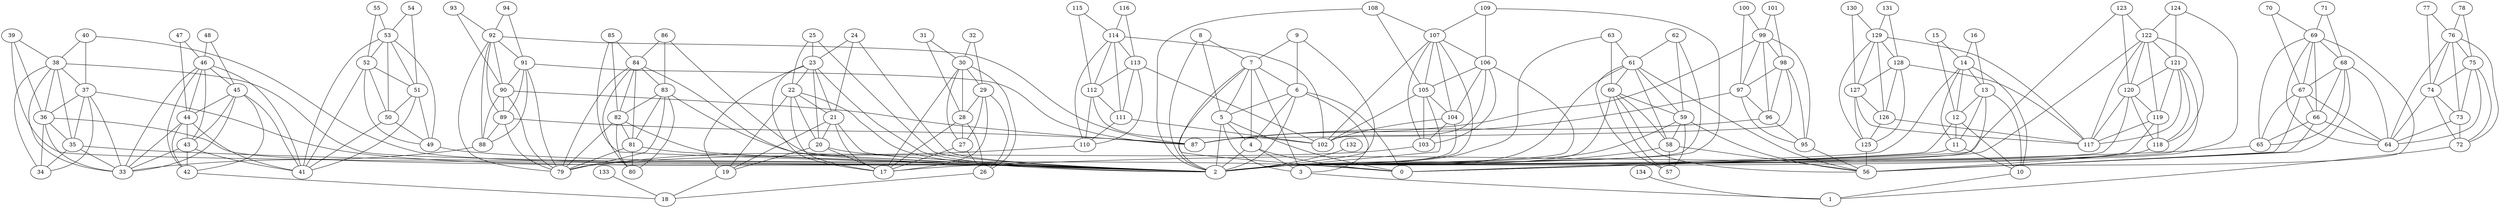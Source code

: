 graph G {
0;
1;
2;
3;
4;
5;
6;
7;
8;
9;
10;
11;
12;
13;
14;
15;
16;
17;
18;
19;
20;
21;
22;
23;
24;
25;
26;
27;
28;
29;
30;
31;
32;
33;
34;
35;
36;
37;
38;
39;
40;
41;
42;
43;
44;
45;
46;
47;
48;
49;
50;
51;
52;
53;
54;
55;
56;
57;
58;
59;
60;
61;
62;
63;
64;
65;
66;
67;
68;
69;
70;
71;
72;
73;
74;
75;
76;
77;
78;
79;
80;
81;
82;
83;
84;
85;
86;
87;
88;
89;
90;
91;
92;
93;
94;
95;
96;
97;
98;
99;
100;
101;
102;
103;
104;
105;
106;
107;
108;
109;
110;
111;
112;
113;
114;
115;
116;
117;
118;
119;
120;
121;
122;
123;
124;
125;
126;
127;
128;
129;
130;
131;
132;
133;
134;
3--1 ;
4--0 ;
4--2 ;
4--3 ;
5--0 ;
5--2 ;
5--3 ;
5--4 ;
6--2 ;
6--0 ;
6--3 ;
6--4 ;
6--5 ;
7--0 ;
7--2 ;
7--3 ;
7--4 ;
7--5 ;
7--6 ;
8--2 ;
8--5 ;
8--7 ;
9--2 ;
9--6 ;
9--7 ;
10--1 ;
11--0 ;
11--10 ;
12--0 ;
12--10 ;
12--11 ;
13--0 ;
13--10 ;
13--11 ;
13--12 ;
14--0 ;
14--10 ;
14--11 ;
14--12 ;
14--13 ;
15--12 ;
15--14 ;
16--13 ;
16--14 ;
19--18 ;
20--2 ;
20--17 ;
20--19 ;
21--17 ;
21--2 ;
21--19 ;
21--20 ;
22--2 ;
22--17 ;
22--19 ;
22--20 ;
22--21 ;
23--17 ;
23--2 ;
23--19 ;
23--20 ;
23--21 ;
23--22 ;
24--2 ;
24--21 ;
24--23 ;
25--2 ;
25--22 ;
25--23 ;
26--18 ;
27--17 ;
27--26 ;
28--17 ;
28--26 ;
28--27 ;
29--17 ;
29--26 ;
29--27 ;
29--28 ;
30--17 ;
30--26 ;
30--27 ;
30--28 ;
30--29 ;
31--28 ;
31--30 ;
32--29 ;
32--30 ;
35--2 ;
35--33 ;
35--34 ;
36--33 ;
36--2 ;
36--34 ;
36--35 ;
37--2 ;
37--33 ;
37--34 ;
37--35 ;
37--36 ;
38--33 ;
38--2 ;
38--34 ;
38--35 ;
38--36 ;
38--37 ;
39--2 ;
39--36 ;
39--38 ;
40--2 ;
40--37 ;
40--38 ;
42--18 ;
43--33 ;
43--41 ;
43--42 ;
44--33 ;
44--41 ;
44--42 ;
44--43 ;
45--41 ;
45--33 ;
45--42 ;
45--43 ;
45--44 ;
46--33 ;
46--41 ;
46--42 ;
46--43 ;
46--44 ;
46--45 ;
47--44 ;
47--46 ;
48--45 ;
48--46 ;
49--0 ;
50--41 ;
50--49 ;
51--41 ;
51--49 ;
51--50 ;
52--41 ;
52--49 ;
52--50 ;
52--51 ;
53--41 ;
53--49 ;
53--50 ;
53--51 ;
53--52 ;
54--51 ;
54--53 ;
55--52 ;
55--53 ;
58--2 ;
58--56 ;
58--57 ;
59--56 ;
59--2 ;
59--57 ;
59--58 ;
60--2 ;
60--56 ;
60--57 ;
60--58 ;
60--59 ;
61--56 ;
61--2 ;
61--57 ;
61--58 ;
61--59 ;
61--60 ;
62--2 ;
62--59 ;
62--61 ;
63--2 ;
63--60 ;
63--61 ;
65--17 ;
66--56 ;
66--64 ;
66--65 ;
67--56 ;
67--64 ;
67--65 ;
67--66 ;
68--64 ;
68--56 ;
68--65 ;
68--66 ;
68--67 ;
69--56 ;
69--64 ;
69--65 ;
69--66 ;
69--67 ;
69--68 ;
70--67 ;
70--69 ;
71--68 ;
71--69 ;
72--1 ;
73--64 ;
73--72 ;
74--64 ;
74--72 ;
74--73 ;
75--64 ;
75--72 ;
75--73 ;
75--74 ;
76--64 ;
76--72 ;
76--73 ;
76--74 ;
76--75 ;
77--74 ;
77--76 ;
78--75 ;
78--76 ;
81--2 ;
81--79 ;
81--80 ;
82--79 ;
82--2 ;
82--80 ;
82--81 ;
83--2 ;
83--79 ;
83--80 ;
83--81 ;
83--82 ;
84--79 ;
84--2 ;
84--80 ;
84--81 ;
84--82 ;
84--83 ;
85--2 ;
85--82 ;
85--84 ;
86--2 ;
86--83 ;
86--84 ;
88--33 ;
89--79 ;
89--87 ;
89--88 ;
90--79 ;
90--87 ;
90--88 ;
90--89 ;
91--87 ;
91--79 ;
91--88 ;
91--89 ;
91--90 ;
92--79 ;
92--87 ;
92--88 ;
92--89 ;
92--90 ;
92--91 ;
93--90 ;
93--92 ;
94--91 ;
94--92 ;
95--56 ;
96--87 ;
96--95 ;
97--87 ;
97--95 ;
97--96 ;
98--87 ;
98--95 ;
98--96 ;
98--97 ;
99--87 ;
99--95 ;
99--96 ;
99--97 ;
99--98 ;
100--97 ;
100--99 ;
101--98 ;
101--99 ;
103--79 ;
104--2 ;
104--102 ;
104--103 ;
105--102 ;
105--2 ;
105--103 ;
105--104 ;
106--2 ;
106--102 ;
106--103 ;
106--104 ;
106--105 ;
107--102 ;
107--2 ;
107--103 ;
107--104 ;
107--105 ;
107--106 ;
108--2 ;
108--105 ;
108--107 ;
109--2 ;
109--106 ;
109--107 ;
110--79 ;
111--102 ;
111--110 ;
112--102 ;
112--110 ;
112--111 ;
113--102 ;
113--110 ;
113--111 ;
113--112 ;
114--102 ;
114--110 ;
114--111 ;
114--112 ;
114--113 ;
115--112 ;
115--114 ;
116--113 ;
116--114 ;
118--56 ;
119--2 ;
119--117 ;
119--118 ;
120--117 ;
120--2 ;
120--118 ;
120--119 ;
121--2 ;
121--117 ;
121--118 ;
121--119 ;
121--120 ;
122--117 ;
122--2 ;
122--118 ;
122--119 ;
122--120 ;
122--121 ;
123--2 ;
123--120 ;
123--122 ;
124--2 ;
124--121 ;
124--122 ;
125--56 ;
126--117 ;
126--125 ;
127--117 ;
127--125 ;
127--126 ;
128--117 ;
128--125 ;
128--126 ;
128--127 ;
129--117 ;
129--125 ;
129--126 ;
129--127 ;
129--128 ;
130--127 ;
130--129 ;
131--128 ;
131--129 ;
132--2 ;
133--18 ;
134--1 ;
}
